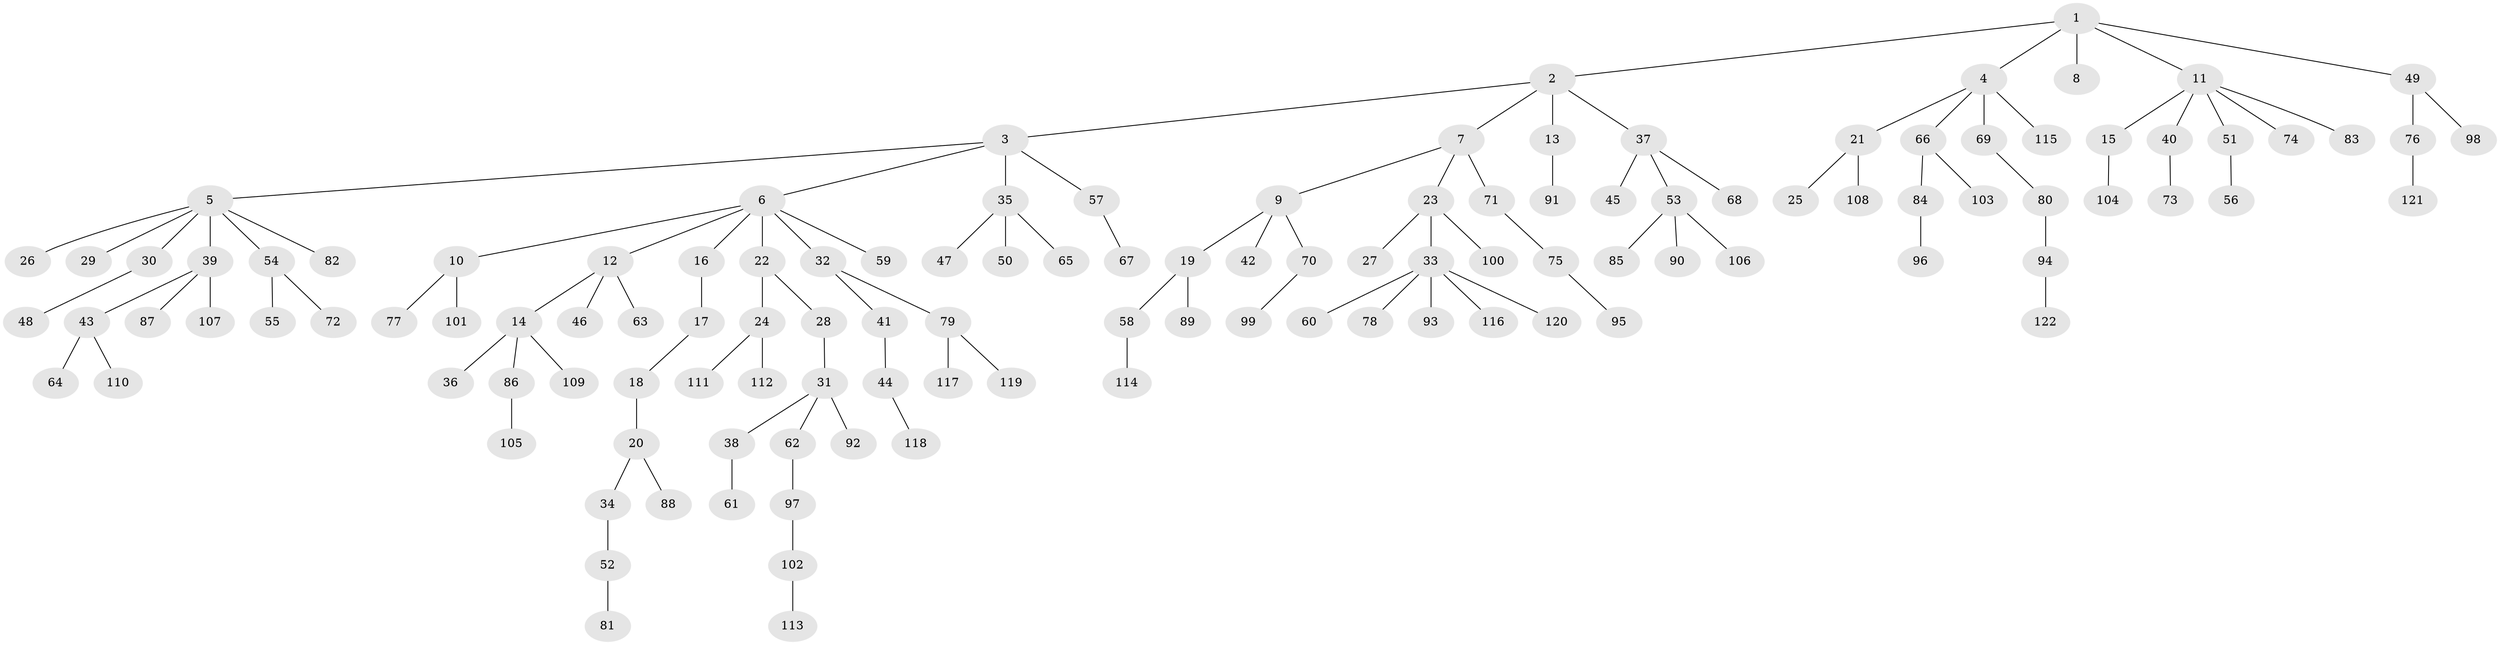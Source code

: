 // Generated by graph-tools (version 1.1) at 2025/26/03/09/25 03:26:28]
// undirected, 122 vertices, 121 edges
graph export_dot {
graph [start="1"]
  node [color=gray90,style=filled];
  1;
  2;
  3;
  4;
  5;
  6;
  7;
  8;
  9;
  10;
  11;
  12;
  13;
  14;
  15;
  16;
  17;
  18;
  19;
  20;
  21;
  22;
  23;
  24;
  25;
  26;
  27;
  28;
  29;
  30;
  31;
  32;
  33;
  34;
  35;
  36;
  37;
  38;
  39;
  40;
  41;
  42;
  43;
  44;
  45;
  46;
  47;
  48;
  49;
  50;
  51;
  52;
  53;
  54;
  55;
  56;
  57;
  58;
  59;
  60;
  61;
  62;
  63;
  64;
  65;
  66;
  67;
  68;
  69;
  70;
  71;
  72;
  73;
  74;
  75;
  76;
  77;
  78;
  79;
  80;
  81;
  82;
  83;
  84;
  85;
  86;
  87;
  88;
  89;
  90;
  91;
  92;
  93;
  94;
  95;
  96;
  97;
  98;
  99;
  100;
  101;
  102;
  103;
  104;
  105;
  106;
  107;
  108;
  109;
  110;
  111;
  112;
  113;
  114;
  115;
  116;
  117;
  118;
  119;
  120;
  121;
  122;
  1 -- 2;
  1 -- 4;
  1 -- 8;
  1 -- 11;
  1 -- 49;
  2 -- 3;
  2 -- 7;
  2 -- 13;
  2 -- 37;
  3 -- 5;
  3 -- 6;
  3 -- 35;
  3 -- 57;
  4 -- 21;
  4 -- 66;
  4 -- 69;
  4 -- 115;
  5 -- 26;
  5 -- 29;
  5 -- 30;
  5 -- 39;
  5 -- 54;
  5 -- 82;
  6 -- 10;
  6 -- 12;
  6 -- 16;
  6 -- 22;
  6 -- 32;
  6 -- 59;
  7 -- 9;
  7 -- 23;
  7 -- 71;
  9 -- 19;
  9 -- 42;
  9 -- 70;
  10 -- 77;
  10 -- 101;
  11 -- 15;
  11 -- 40;
  11 -- 51;
  11 -- 74;
  11 -- 83;
  12 -- 14;
  12 -- 46;
  12 -- 63;
  13 -- 91;
  14 -- 36;
  14 -- 86;
  14 -- 109;
  15 -- 104;
  16 -- 17;
  17 -- 18;
  18 -- 20;
  19 -- 58;
  19 -- 89;
  20 -- 34;
  20 -- 88;
  21 -- 25;
  21 -- 108;
  22 -- 24;
  22 -- 28;
  23 -- 27;
  23 -- 33;
  23 -- 100;
  24 -- 111;
  24 -- 112;
  28 -- 31;
  30 -- 48;
  31 -- 38;
  31 -- 62;
  31 -- 92;
  32 -- 41;
  32 -- 79;
  33 -- 60;
  33 -- 78;
  33 -- 93;
  33 -- 116;
  33 -- 120;
  34 -- 52;
  35 -- 47;
  35 -- 50;
  35 -- 65;
  37 -- 45;
  37 -- 53;
  37 -- 68;
  38 -- 61;
  39 -- 43;
  39 -- 87;
  39 -- 107;
  40 -- 73;
  41 -- 44;
  43 -- 64;
  43 -- 110;
  44 -- 118;
  49 -- 76;
  49 -- 98;
  51 -- 56;
  52 -- 81;
  53 -- 85;
  53 -- 90;
  53 -- 106;
  54 -- 55;
  54 -- 72;
  57 -- 67;
  58 -- 114;
  62 -- 97;
  66 -- 84;
  66 -- 103;
  69 -- 80;
  70 -- 99;
  71 -- 75;
  75 -- 95;
  76 -- 121;
  79 -- 117;
  79 -- 119;
  80 -- 94;
  84 -- 96;
  86 -- 105;
  94 -- 122;
  97 -- 102;
  102 -- 113;
}

